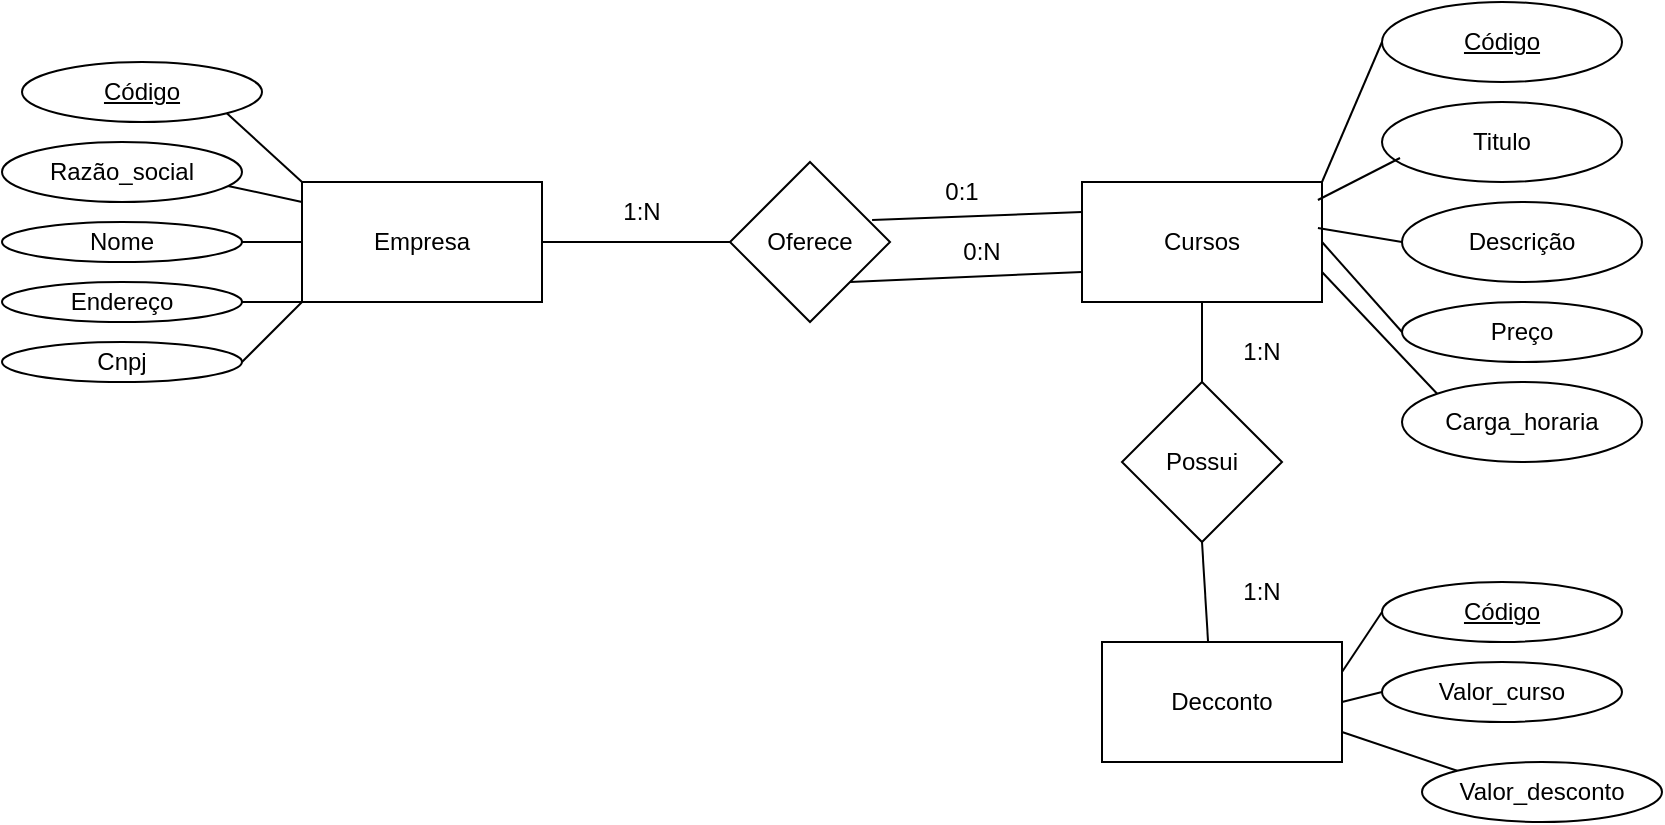 <mxfile version="24.7.8">
  <diagram name="Página-1" id="908IBcV4cUmQEFe_C1Eu">
    <mxGraphModel dx="1707" dy="426" grid="1" gridSize="10" guides="1" tooltips="1" connect="1" arrows="1" fold="1" page="1" pageScale="1" pageWidth="827" pageHeight="1169" math="0" shadow="0">
      <root>
        <mxCell id="0" />
        <mxCell id="1" parent="0" />
        <mxCell id="sC2fPwLQztvhOKjzxgZf-1" value="Empresa" style="rounded=0;whiteSpace=wrap;html=1;" vertex="1" parent="1">
          <mxGeometry x="120" y="100" width="120" height="60" as="geometry" />
        </mxCell>
        <mxCell id="sC2fPwLQztvhOKjzxgZf-2" value="Cursos" style="rounded=0;whiteSpace=wrap;html=1;" vertex="1" parent="1">
          <mxGeometry x="510" y="100" width="120" height="60" as="geometry" />
        </mxCell>
        <mxCell id="sC2fPwLQztvhOKjzxgZf-3" value="Oferece" style="rhombus;whiteSpace=wrap;html=1;" vertex="1" parent="1">
          <mxGeometry x="334" y="90" width="80" height="80" as="geometry" />
        </mxCell>
        <mxCell id="sC2fPwLQztvhOKjzxgZf-4" value="" style="endArrow=none;html=1;rounded=0;entryX=0;entryY=0.75;entryDx=0;entryDy=0;exitX=1;exitY=1;exitDx=0;exitDy=0;" edge="1" parent="1" source="sC2fPwLQztvhOKjzxgZf-3" target="sC2fPwLQztvhOKjzxgZf-2">
          <mxGeometry width="50" height="50" relative="1" as="geometry">
            <mxPoint x="390" y="150" as="sourcePoint" />
            <mxPoint x="440" y="200" as="targetPoint" />
          </mxGeometry>
        </mxCell>
        <mxCell id="sC2fPwLQztvhOKjzxgZf-5" value="" style="endArrow=none;html=1;rounded=0;entryX=0;entryY=0.25;entryDx=0;entryDy=0;exitX=0.888;exitY=0.363;exitDx=0;exitDy=0;exitPerimeter=0;" edge="1" parent="1" source="sC2fPwLQztvhOKjzxgZf-3" target="sC2fPwLQztvhOKjzxgZf-2">
          <mxGeometry width="50" height="50" relative="1" as="geometry">
            <mxPoint x="390" y="250" as="sourcePoint" />
            <mxPoint x="440" y="200" as="targetPoint" />
          </mxGeometry>
        </mxCell>
        <mxCell id="sC2fPwLQztvhOKjzxgZf-6" value="" style="endArrow=none;html=1;rounded=0;exitX=1;exitY=0.5;exitDx=0;exitDy=0;entryX=0;entryY=0.5;entryDx=0;entryDy=0;" edge="1" parent="1" source="sC2fPwLQztvhOKjzxgZf-1" target="sC2fPwLQztvhOKjzxgZf-3">
          <mxGeometry width="50" height="50" relative="1" as="geometry">
            <mxPoint x="390" y="250" as="sourcePoint" />
            <mxPoint x="440" y="200" as="targetPoint" />
          </mxGeometry>
        </mxCell>
        <mxCell id="sC2fPwLQztvhOKjzxgZf-7" value="Titulo" style="ellipse;whiteSpace=wrap;html=1;" vertex="1" parent="1">
          <mxGeometry x="660" y="60" width="120" height="40" as="geometry" />
        </mxCell>
        <mxCell id="sC2fPwLQztvhOKjzxgZf-8" value="&lt;u&gt;Código&lt;/u&gt;" style="ellipse;whiteSpace=wrap;html=1;" vertex="1" parent="1">
          <mxGeometry x="660" y="10" width="120" height="40" as="geometry" />
        </mxCell>
        <mxCell id="sC2fPwLQztvhOKjzxgZf-9" value="Descrição" style="ellipse;whiteSpace=wrap;html=1;" vertex="1" parent="1">
          <mxGeometry x="670" y="110" width="120" height="40" as="geometry" />
        </mxCell>
        <mxCell id="sC2fPwLQztvhOKjzxgZf-10" value="Preço" style="ellipse;whiteSpace=wrap;html=1;" vertex="1" parent="1">
          <mxGeometry x="670" y="160" width="120" height="30" as="geometry" />
        </mxCell>
        <mxCell id="sC2fPwLQztvhOKjzxgZf-11" value="Carga_horaria" style="ellipse;whiteSpace=wrap;html=1;" vertex="1" parent="1">
          <mxGeometry x="670" y="200" width="120" height="40" as="geometry" />
        </mxCell>
        <mxCell id="sC2fPwLQztvhOKjzxgZf-12" value="" style="endArrow=none;html=1;rounded=0;entryX=0;entryY=0.5;entryDx=0;entryDy=0;exitX=1;exitY=0;exitDx=0;exitDy=0;" edge="1" parent="1" source="sC2fPwLQztvhOKjzxgZf-2" target="sC2fPwLQztvhOKjzxgZf-8">
          <mxGeometry width="50" height="50" relative="1" as="geometry">
            <mxPoint x="390" y="250" as="sourcePoint" />
            <mxPoint x="440" y="200" as="targetPoint" />
          </mxGeometry>
        </mxCell>
        <mxCell id="sC2fPwLQztvhOKjzxgZf-13" value="" style="endArrow=none;html=1;rounded=0;entryX=0.075;entryY=0.7;entryDx=0;entryDy=0;entryPerimeter=0;exitX=0.983;exitY=0.15;exitDx=0;exitDy=0;exitPerimeter=0;" edge="1" parent="1" source="sC2fPwLQztvhOKjzxgZf-2" target="sC2fPwLQztvhOKjzxgZf-7">
          <mxGeometry width="50" height="50" relative="1" as="geometry">
            <mxPoint x="640" y="120" as="sourcePoint" />
            <mxPoint x="440" y="200" as="targetPoint" />
          </mxGeometry>
        </mxCell>
        <mxCell id="sC2fPwLQztvhOKjzxgZf-14" value="" style="endArrow=none;html=1;rounded=0;entryX=0;entryY=0.5;entryDx=0;entryDy=0;exitX=0.983;exitY=0.383;exitDx=0;exitDy=0;exitPerimeter=0;" edge="1" parent="1" source="sC2fPwLQztvhOKjzxgZf-2" target="sC2fPwLQztvhOKjzxgZf-9">
          <mxGeometry width="50" height="50" relative="1" as="geometry">
            <mxPoint x="390" y="250" as="sourcePoint" />
            <mxPoint x="440" y="200" as="targetPoint" />
          </mxGeometry>
        </mxCell>
        <mxCell id="sC2fPwLQztvhOKjzxgZf-15" value="" style="endArrow=none;html=1;rounded=0;exitX=1;exitY=0.5;exitDx=0;exitDy=0;entryX=0;entryY=0.5;entryDx=0;entryDy=0;" edge="1" parent="1" source="sC2fPwLQztvhOKjzxgZf-2" target="sC2fPwLQztvhOKjzxgZf-10">
          <mxGeometry width="50" height="50" relative="1" as="geometry">
            <mxPoint x="390" y="250" as="sourcePoint" />
            <mxPoint x="440" y="200" as="targetPoint" />
          </mxGeometry>
        </mxCell>
        <mxCell id="sC2fPwLQztvhOKjzxgZf-16" value="" style="endArrow=none;html=1;rounded=0;entryX=1;entryY=0.75;entryDx=0;entryDy=0;exitX=0;exitY=0;exitDx=0;exitDy=0;" edge="1" parent="1" source="sC2fPwLQztvhOKjzxgZf-11" target="sC2fPwLQztvhOKjzxgZf-2">
          <mxGeometry width="50" height="50" relative="1" as="geometry">
            <mxPoint x="390" y="250" as="sourcePoint" />
            <mxPoint x="440" y="200" as="targetPoint" />
          </mxGeometry>
        </mxCell>
        <mxCell id="sC2fPwLQztvhOKjzxgZf-17" value="&lt;u&gt;Código&lt;/u&gt;" style="ellipse;whiteSpace=wrap;html=1;" vertex="1" parent="1">
          <mxGeometry x="-20" y="40" width="120" height="30" as="geometry" />
        </mxCell>
        <mxCell id="sC2fPwLQztvhOKjzxgZf-18" value="Nome" style="ellipse;whiteSpace=wrap;html=1;" vertex="1" parent="1">
          <mxGeometry x="-30" y="120" width="120" height="20" as="geometry" />
        </mxCell>
        <mxCell id="sC2fPwLQztvhOKjzxgZf-19" value="Endereço" style="ellipse;whiteSpace=wrap;html=1;" vertex="1" parent="1">
          <mxGeometry x="-30" y="150" width="120" height="20" as="geometry" />
        </mxCell>
        <mxCell id="sC2fPwLQztvhOKjzxgZf-20" value="Cnpj" style="ellipse;whiteSpace=wrap;html=1;" vertex="1" parent="1">
          <mxGeometry x="-30" y="180" width="120" height="20" as="geometry" />
        </mxCell>
        <mxCell id="sC2fPwLQztvhOKjzxgZf-21" value="Razão_social" style="ellipse;whiteSpace=wrap;html=1;" vertex="1" parent="1">
          <mxGeometry x="-30" y="80" width="120" height="30" as="geometry" />
        </mxCell>
        <mxCell id="sC2fPwLQztvhOKjzxgZf-22" value="" style="endArrow=none;html=1;rounded=0;entryX=1;entryY=1;entryDx=0;entryDy=0;exitX=0;exitY=0;exitDx=0;exitDy=0;" edge="1" parent="1" source="sC2fPwLQztvhOKjzxgZf-1" target="sC2fPwLQztvhOKjzxgZf-17">
          <mxGeometry width="50" height="50" relative="1" as="geometry">
            <mxPoint x="390" y="250" as="sourcePoint" />
            <mxPoint x="440" y="200" as="targetPoint" />
          </mxGeometry>
        </mxCell>
        <mxCell id="sC2fPwLQztvhOKjzxgZf-23" value="" style="endArrow=none;html=1;rounded=0;exitX=0.942;exitY=0.733;exitDx=0;exitDy=0;exitPerimeter=0;" edge="1" parent="1" source="sC2fPwLQztvhOKjzxgZf-21">
          <mxGeometry width="50" height="50" relative="1" as="geometry">
            <mxPoint x="390" y="250" as="sourcePoint" />
            <mxPoint x="120" y="110" as="targetPoint" />
          </mxGeometry>
        </mxCell>
        <mxCell id="sC2fPwLQztvhOKjzxgZf-24" value="" style="endArrow=none;html=1;rounded=0;entryX=0;entryY=0.5;entryDx=0;entryDy=0;exitX=1;exitY=0.5;exitDx=0;exitDy=0;exitPerimeter=0;" edge="1" parent="1" source="sC2fPwLQztvhOKjzxgZf-18" target="sC2fPwLQztvhOKjzxgZf-1">
          <mxGeometry width="50" height="50" relative="1" as="geometry">
            <mxPoint x="90" y="135" as="sourcePoint" />
            <mxPoint x="440" y="200" as="targetPoint" />
          </mxGeometry>
        </mxCell>
        <mxCell id="sC2fPwLQztvhOKjzxgZf-25" value="" style="endArrow=none;html=1;rounded=0;exitX=1;exitY=0.5;exitDx=0;exitDy=0;entryX=0;entryY=1;entryDx=0;entryDy=0;" edge="1" parent="1" source="sC2fPwLQztvhOKjzxgZf-19" target="sC2fPwLQztvhOKjzxgZf-1">
          <mxGeometry width="50" height="50" relative="1" as="geometry">
            <mxPoint x="390" y="250" as="sourcePoint" />
            <mxPoint x="440" y="200" as="targetPoint" />
          </mxGeometry>
        </mxCell>
        <mxCell id="sC2fPwLQztvhOKjzxgZf-26" value="" style="endArrow=none;html=1;rounded=0;exitX=1;exitY=0.5;exitDx=0;exitDy=0;entryX=0;entryY=1;entryDx=0;entryDy=0;" edge="1" parent="1" source="sC2fPwLQztvhOKjzxgZf-20" target="sC2fPwLQztvhOKjzxgZf-1">
          <mxGeometry width="50" height="50" relative="1" as="geometry">
            <mxPoint x="390" y="250" as="sourcePoint" />
            <mxPoint x="440" y="200" as="targetPoint" />
          </mxGeometry>
        </mxCell>
        <mxCell id="sC2fPwLQztvhOKjzxgZf-27" value="0:N" style="text;html=1;align=center;verticalAlign=middle;whiteSpace=wrap;rounded=0;" vertex="1" parent="1">
          <mxGeometry x="430" y="120" width="60" height="30" as="geometry" />
        </mxCell>
        <mxCell id="sC2fPwLQztvhOKjzxgZf-28" value="1:N" style="text;html=1;align=center;verticalAlign=middle;whiteSpace=wrap;rounded=0;" vertex="1" parent="1">
          <mxGeometry x="260" y="100" width="60" height="30" as="geometry" />
        </mxCell>
        <mxCell id="sC2fPwLQztvhOKjzxgZf-29" value="0:1" style="text;html=1;align=center;verticalAlign=middle;whiteSpace=wrap;rounded=0;" vertex="1" parent="1">
          <mxGeometry x="420" y="90" width="60" height="30" as="geometry" />
        </mxCell>
        <mxCell id="sC2fPwLQztvhOKjzxgZf-30" value="Possui" style="rhombus;whiteSpace=wrap;html=1;" vertex="1" parent="1">
          <mxGeometry x="530" y="200" width="80" height="80" as="geometry" />
        </mxCell>
        <mxCell id="sC2fPwLQztvhOKjzxgZf-31" value="Decconto" style="rounded=0;whiteSpace=wrap;html=1;" vertex="1" parent="1">
          <mxGeometry x="520" y="330" width="120" height="60" as="geometry" />
        </mxCell>
        <mxCell id="sC2fPwLQztvhOKjzxgZf-32" value="&lt;u&gt;Código&lt;/u&gt;" style="ellipse;whiteSpace=wrap;html=1;" vertex="1" parent="1">
          <mxGeometry x="660" y="300" width="120" height="30" as="geometry" />
        </mxCell>
        <mxCell id="sC2fPwLQztvhOKjzxgZf-33" value="Valor_curso" style="ellipse;whiteSpace=wrap;html=1;" vertex="1" parent="1">
          <mxGeometry x="660" y="340" width="120" height="30" as="geometry" />
        </mxCell>
        <mxCell id="sC2fPwLQztvhOKjzxgZf-34" value="Valor_desconto" style="ellipse;whiteSpace=wrap;html=1;" vertex="1" parent="1">
          <mxGeometry x="680" y="390" width="120" height="30" as="geometry" />
        </mxCell>
        <mxCell id="sC2fPwLQztvhOKjzxgZf-35" value="" style="endArrow=none;html=1;rounded=0;entryX=0;entryY=0.5;entryDx=0;entryDy=0;exitX=1;exitY=0.25;exitDx=0;exitDy=0;" edge="1" parent="1" source="sC2fPwLQztvhOKjzxgZf-31" target="sC2fPwLQztvhOKjzxgZf-32">
          <mxGeometry width="50" height="50" relative="1" as="geometry">
            <mxPoint x="390" y="250" as="sourcePoint" />
            <mxPoint x="440" y="200" as="targetPoint" />
          </mxGeometry>
        </mxCell>
        <mxCell id="sC2fPwLQztvhOKjzxgZf-36" value="" style="endArrow=none;html=1;rounded=0;entryX=0;entryY=0.5;entryDx=0;entryDy=0;exitX=1;exitY=0.5;exitDx=0;exitDy=0;" edge="1" parent="1" source="sC2fPwLQztvhOKjzxgZf-31" target="sC2fPwLQztvhOKjzxgZf-33">
          <mxGeometry width="50" height="50" relative="1" as="geometry">
            <mxPoint x="390" y="250" as="sourcePoint" />
            <mxPoint x="440" y="200" as="targetPoint" />
          </mxGeometry>
        </mxCell>
        <mxCell id="sC2fPwLQztvhOKjzxgZf-37" value="" style="endArrow=none;html=1;rounded=0;entryX=0;entryY=0;entryDx=0;entryDy=0;exitX=1;exitY=0.75;exitDx=0;exitDy=0;" edge="1" parent="1" source="sC2fPwLQztvhOKjzxgZf-31" target="sC2fPwLQztvhOKjzxgZf-34">
          <mxGeometry width="50" height="50" relative="1" as="geometry">
            <mxPoint x="390" y="250" as="sourcePoint" />
            <mxPoint x="440" y="200" as="targetPoint" />
          </mxGeometry>
        </mxCell>
        <mxCell id="sC2fPwLQztvhOKjzxgZf-38" value="" style="endArrow=none;html=1;rounded=0;entryX=0.5;entryY=1;entryDx=0;entryDy=0;exitX=0.5;exitY=0;exitDx=0;exitDy=0;" edge="1" parent="1" source="sC2fPwLQztvhOKjzxgZf-30" target="sC2fPwLQztvhOKjzxgZf-2">
          <mxGeometry width="50" height="50" relative="1" as="geometry">
            <mxPoint x="390" y="250" as="sourcePoint" />
            <mxPoint x="440" y="200" as="targetPoint" />
          </mxGeometry>
        </mxCell>
        <mxCell id="sC2fPwLQztvhOKjzxgZf-39" value="" style="endArrow=none;html=1;rounded=0;entryX=0.5;entryY=1;entryDx=0;entryDy=0;exitX=0.442;exitY=0;exitDx=0;exitDy=0;exitPerimeter=0;" edge="1" parent="1" source="sC2fPwLQztvhOKjzxgZf-31" target="sC2fPwLQztvhOKjzxgZf-30">
          <mxGeometry width="50" height="50" relative="1" as="geometry">
            <mxPoint x="390" y="250" as="sourcePoint" />
            <mxPoint x="440" y="200" as="targetPoint" />
          </mxGeometry>
        </mxCell>
        <mxCell id="sC2fPwLQztvhOKjzxgZf-40" value="1:N" style="text;html=1;align=center;verticalAlign=middle;whiteSpace=wrap;rounded=0;" vertex="1" parent="1">
          <mxGeometry x="570" y="290" width="60" height="30" as="geometry" />
        </mxCell>
        <mxCell id="sC2fPwLQztvhOKjzxgZf-41" value="1:N" style="text;html=1;align=center;verticalAlign=middle;whiteSpace=wrap;rounded=0;" vertex="1" parent="1">
          <mxGeometry x="570" y="170" width="60" height="30" as="geometry" />
        </mxCell>
      </root>
    </mxGraphModel>
  </diagram>
</mxfile>
